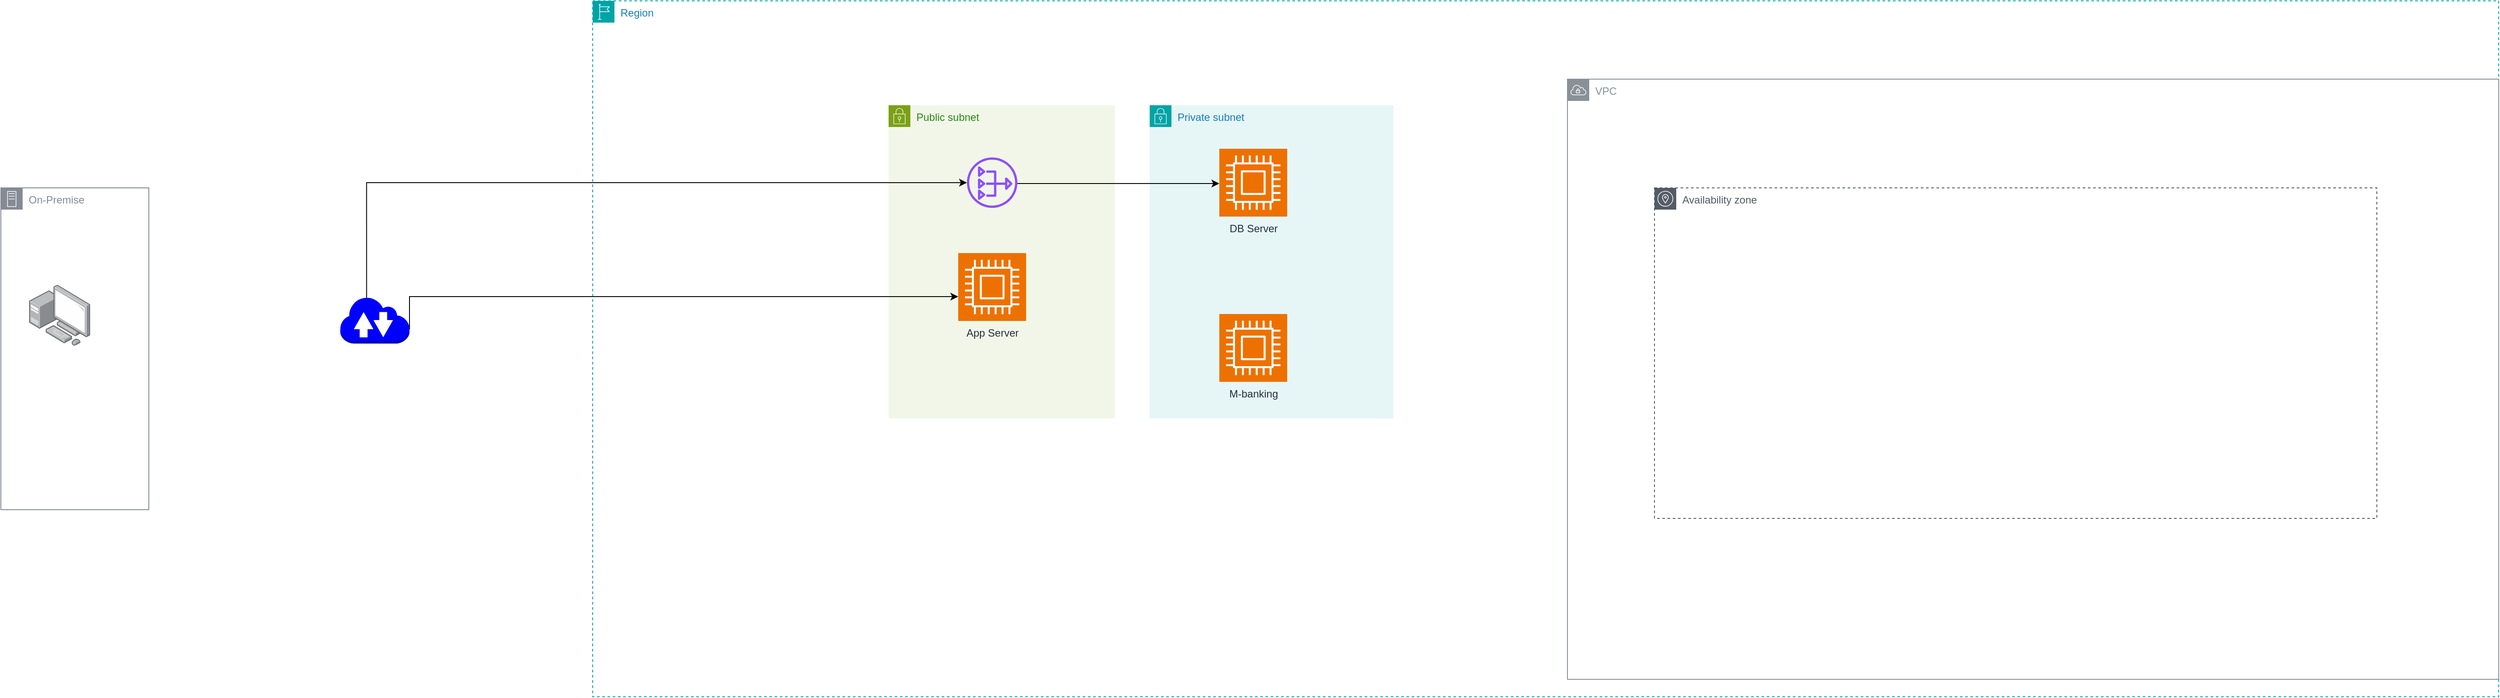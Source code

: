 <mxfile version="26.2.9">
  <diagram name="Page-1" id="Chr7uXZJnthBSz9iBYTs">
    <mxGraphModel dx="3238" dy="1013" grid="1" gridSize="10" guides="1" tooltips="1" connect="1" arrows="1" fold="1" page="1" pageScale="1" pageWidth="827" pageHeight="1169" math="0" shadow="0">
      <root>
        <mxCell id="0" />
        <mxCell id="1" parent="0" />
        <mxCell id="pyC8v3ItS7kcxDQpEfJM-4" value="Private subnet" style="points=[[0,0],[0.25,0],[0.5,0],[0.75,0],[1,0],[1,0.25],[1,0.5],[1,0.75],[1,1],[0.75,1],[0.5,1],[0.25,1],[0,1],[0,0.75],[0,0.5],[0,0.25]];outlineConnect=0;gradientColor=none;html=1;whiteSpace=wrap;fontSize=12;fontStyle=0;container=1;pointerEvents=0;collapsible=0;recursiveResize=0;shape=mxgraph.aws4.group;grIcon=mxgraph.aws4.group_security_group;grStroke=0;strokeColor=#00A4A6;fillColor=#E6F6F7;verticalAlign=top;align=left;spacingLeft=30;fontColor=#147EBA;dashed=0;" vertex="1" parent="1">
          <mxGeometry x="400" y="130" width="280" height="360" as="geometry" />
        </mxCell>
        <mxCell id="pyC8v3ItS7kcxDQpEfJM-5" value="Public subnet" style="points=[[0,0],[0.25,0],[0.5,0],[0.75,0],[1,0],[1,0.25],[1,0.5],[1,0.75],[1,1],[0.75,1],[0.5,1],[0.25,1],[0,1],[0,0.75],[0,0.5],[0,0.25]];outlineConnect=0;gradientColor=none;html=1;whiteSpace=wrap;fontSize=12;fontStyle=0;container=1;pointerEvents=0;collapsible=0;recursiveResize=0;shape=mxgraph.aws4.group;grIcon=mxgraph.aws4.group_security_group;grStroke=0;strokeColor=#7AA116;fillColor=#F2F6E8;verticalAlign=top;align=left;spacingLeft=30;fontColor=#248814;dashed=0;" vertex="1" parent="1">
          <mxGeometry x="100" y="130" width="260" height="360" as="geometry" />
        </mxCell>
        <mxCell id="pyC8v3ItS7kcxDQpEfJM-10" value="Region" style="points=[[0,0],[0.25,0],[0.5,0],[0.75,0],[1,0],[1,0.25],[1,0.5],[1,0.75],[1,1],[0.75,1],[0.5,1],[0.25,1],[0,1],[0,0.75],[0,0.5],[0,0.25]];outlineConnect=0;gradientColor=none;html=1;whiteSpace=wrap;fontSize=12;fontStyle=0;container=1;pointerEvents=0;collapsible=0;recursiveResize=0;shape=mxgraph.aws4.group;grIcon=mxgraph.aws4.group_region;strokeColor=#00A4A6;fillColor=none;verticalAlign=top;align=left;spacingLeft=30;fontColor=#147EBA;dashed=1;" vertex="1" parent="1">
          <mxGeometry x="-240" y="10" width="2190" height="800" as="geometry" />
        </mxCell>
        <mxCell id="pyC8v3ItS7kcxDQpEfJM-7" value="VPC" style="sketch=0;outlineConnect=0;gradientColor=none;html=1;whiteSpace=wrap;fontSize=12;fontStyle=0;shape=mxgraph.aws4.group;grIcon=mxgraph.aws4.group_vpc;strokeColor=#879196;fillColor=none;verticalAlign=top;align=left;spacingLeft=30;fontColor=#879196;dashed=0;" vertex="1" parent="pyC8v3ItS7kcxDQpEfJM-10">
          <mxGeometry x="1120" y="90" width="1070" height="690" as="geometry" />
        </mxCell>
        <mxCell id="pyC8v3ItS7kcxDQpEfJM-8" value="Availability zone" style="sketch=0;outlineConnect=0;gradientColor=none;html=1;whiteSpace=wrap;fontSize=12;fontStyle=0;shape=mxgraph.aws4.group;grIcon=mxgraph.aws4.group_availability_zone;strokeColor=#545B64;fillColor=none;verticalAlign=top;align=left;spacingLeft=30;fontColor=#545B64;dashed=1;" vertex="1" parent="pyC8v3ItS7kcxDQpEfJM-10">
          <mxGeometry x="1220" y="215" width="830" height="380" as="geometry" />
        </mxCell>
        <mxCell id="pyC8v3ItS7kcxDQpEfJM-3" value="M-banking" style="sketch=0;points=[[0,0,0],[0.25,0,0],[0.5,0,0],[0.75,0,0],[1,0,0],[0,1,0],[0.25,1,0],[0.5,1,0],[0.75,1,0],[1,1,0],[0,0.25,0],[0,0.5,0],[0,0.75,0],[1,0.25,0],[1,0.5,0],[1,0.75,0]];outlineConnect=0;fontColor=#232F3E;fillColor=#ED7100;strokeColor=#ffffff;dashed=0;verticalLabelPosition=bottom;verticalAlign=top;align=center;html=1;fontSize=12;fontStyle=0;aspect=fixed;shape=mxgraph.aws4.resourceIcon;resIcon=mxgraph.aws4.compute;" vertex="1" parent="pyC8v3ItS7kcxDQpEfJM-10">
          <mxGeometry x="720" y="360" width="78" height="78" as="geometry" />
        </mxCell>
        <mxCell id="pyC8v3ItS7kcxDQpEfJM-1" value="App Server" style="sketch=0;points=[[0,0,0],[0.25,0,0],[0.5,0,0],[0.75,0,0],[1,0,0],[0,1,0],[0.25,1,0],[0.5,1,0],[0.75,1,0],[1,1,0],[0,0.25,0],[0,0.5,0],[0,0.75,0],[1,0.25,0],[1,0.5,0],[1,0.75,0]];outlineConnect=0;fontColor=#232F3E;fillColor=#ED7100;strokeColor=#ffffff;dashed=0;verticalLabelPosition=bottom;verticalAlign=top;align=center;html=1;fontSize=12;fontStyle=0;aspect=fixed;shape=mxgraph.aws4.resourceIcon;resIcon=mxgraph.aws4.compute;" vertex="1" parent="pyC8v3ItS7kcxDQpEfJM-10">
          <mxGeometry x="420" y="290" width="78" height="78" as="geometry" />
        </mxCell>
        <mxCell id="pyC8v3ItS7kcxDQpEfJM-6" value="" style="sketch=0;outlineConnect=0;fontColor=#232F3E;gradientColor=none;fillColor=#8C4FFF;strokeColor=none;dashed=0;verticalLabelPosition=bottom;verticalAlign=top;align=center;html=1;fontSize=12;fontStyle=0;aspect=fixed;pointerEvents=1;shape=mxgraph.aws4.nat_gateway;" vertex="1" parent="pyC8v3ItS7kcxDQpEfJM-10">
          <mxGeometry x="430" y="180" width="58" height="58" as="geometry" />
        </mxCell>
        <mxCell id="pyC8v3ItS7kcxDQpEfJM-2" value="DB Server" style="sketch=0;points=[[0,0,0],[0.25,0,0],[0.5,0,0],[0.75,0,0],[1,0,0],[0,1,0],[0.25,1,0],[0.5,1,0],[0.75,1,0],[1,1,0],[0,0.25,0],[0,0.5,0],[0,0.75,0],[1,0.25,0],[1,0.5,0],[1,0.75,0]];outlineConnect=0;fontColor=#232F3E;fillColor=#ED7100;strokeColor=#ffffff;dashed=0;verticalLabelPosition=bottom;verticalAlign=top;align=center;html=1;fontSize=12;fontStyle=0;aspect=fixed;shape=mxgraph.aws4.resourceIcon;resIcon=mxgraph.aws4.compute;" vertex="1" parent="pyC8v3ItS7kcxDQpEfJM-10">
          <mxGeometry x="720" y="170" width="78" height="78" as="geometry" />
        </mxCell>
        <mxCell id="pyC8v3ItS7kcxDQpEfJM-15" style="edgeStyle=orthogonalEdgeStyle;rounded=0;orthogonalLoop=1;jettySize=auto;html=1;" edge="1" parent="pyC8v3ItS7kcxDQpEfJM-10" source="pyC8v3ItS7kcxDQpEfJM-6" target="pyC8v3ItS7kcxDQpEfJM-2">
          <mxGeometry relative="1" as="geometry">
            <Array as="points">
              <mxPoint x="660" y="210" />
              <mxPoint x="660" y="210" />
            </Array>
          </mxGeometry>
        </mxCell>
        <mxCell id="pyC8v3ItS7kcxDQpEfJM-12" value="" style="group" vertex="1" connectable="0" parent="1">
          <mxGeometry x="-920" y="225" width="170" height="370" as="geometry" />
        </mxCell>
        <mxCell id="pyC8v3ItS7kcxDQpEfJM-9" value="On-Premise" style="sketch=0;outlineConnect=0;gradientColor=none;html=1;whiteSpace=wrap;fontSize=12;fontStyle=0;shape=mxgraph.aws4.group;grIcon=mxgraph.aws4.group_on_premise;strokeColor=#858B94;fillColor=none;verticalAlign=top;align=left;spacingLeft=30;fontColor=#858B94;dashed=0;" vertex="1" parent="pyC8v3ItS7kcxDQpEfJM-12">
          <mxGeometry width="170" height="370" as="geometry" />
        </mxCell>
        <mxCell id="pyC8v3ItS7kcxDQpEfJM-11" value="" style="image;points=[];aspect=fixed;html=1;align=center;shadow=0;dashed=0;image=img/lib/allied_telesis/computer_and_terminals/Personal_Computer_with_Server.svg;" vertex="1" parent="pyC8v3ItS7kcxDQpEfJM-12">
          <mxGeometry x="32.381" y="111.259" width="70.248" height="70.248" as="geometry" />
        </mxCell>
        <mxCell id="pyC8v3ItS7kcxDQpEfJM-14" style="edgeStyle=orthogonalEdgeStyle;rounded=0;orthogonalLoop=1;jettySize=auto;html=1;exitX=0.38;exitY=0.025;exitDx=0;exitDy=0;exitPerimeter=0;" edge="1" parent="1" source="pyC8v3ItS7kcxDQpEfJM-13" target="pyC8v3ItS7kcxDQpEfJM-6">
          <mxGeometry relative="1" as="geometry">
            <Array as="points">
              <mxPoint x="-500" y="219" />
            </Array>
          </mxGeometry>
        </mxCell>
        <mxCell id="pyC8v3ItS7kcxDQpEfJM-16" style="edgeStyle=orthogonalEdgeStyle;rounded=0;orthogonalLoop=1;jettySize=auto;html=1;exitX=1;exitY=0.7;exitDx=0;exitDy=0;exitPerimeter=0;" edge="1" parent="1" source="pyC8v3ItS7kcxDQpEfJM-13" target="pyC8v3ItS7kcxDQpEfJM-1">
          <mxGeometry relative="1" as="geometry">
            <Array as="points">
              <mxPoint x="-450" y="350" />
            </Array>
          </mxGeometry>
        </mxCell>
        <mxCell id="pyC8v3ItS7kcxDQpEfJM-13" value="" style="outlineConnect=0;dashed=0;verticalLabelPosition=bottom;verticalAlign=top;align=center;html=1;shape=mxgraph.aws3.internet_2;fillColor=#0000FF;gradientColor=none;" vertex="1" parent="1">
          <mxGeometry x="-530" y="350" width="79.5" height="54" as="geometry" />
        </mxCell>
      </root>
    </mxGraphModel>
  </diagram>
</mxfile>
